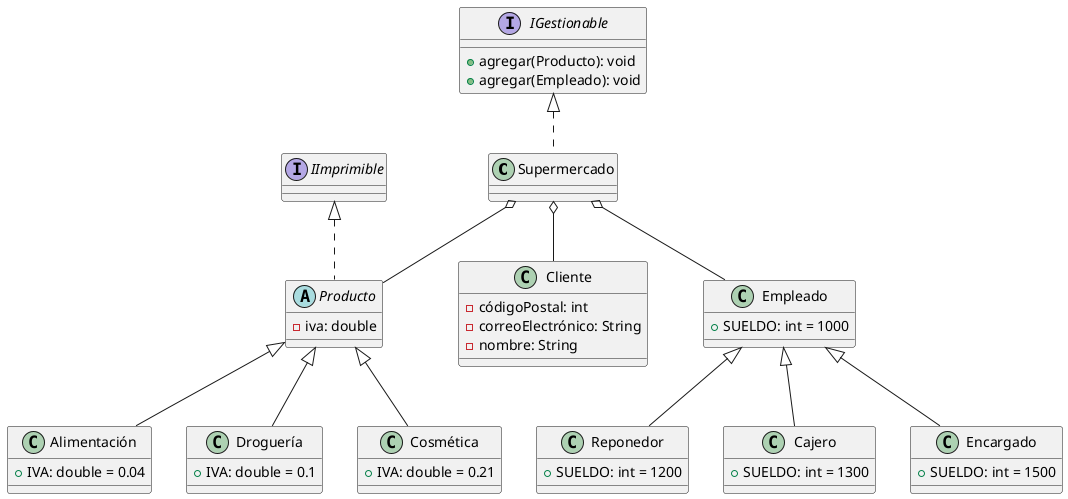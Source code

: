 @startuml

class Supermercado{
    
}

class Cliente{
    - códigoPostal: int
    - correoElectrónico: String
    - nombre: String
}

abstract class Producto{
    - iva: double
}

class Alimentación{
    + IVA: double = 0.04   
}

class Droguería{
    + IVA: double = 0.1    
}

class Cosmética{
    + IVA: double = 0.21    
}

class Empleado{
    + SUELDO: int = 1000
}

class Reponedor{
    + SUELDO: int = 1200
}

class Cajero{
    + SUELDO: int = 1300
}

class Encargado{
    + SUELDO: int = 1500   
}

interface IGestionable{
	+ agregar(Producto): void
    + agregar(Empleado): void
}

interface IImprimible{
    
}

Supermercado o-- Producto
Supermercado o-- Empleado
Supermercado o-- Cliente
Producto <|-- Alimentación
Producto <|-- Droguería
Producto <|-- Cosmética
Empleado <|-- Reponedor
Empleado <|-- Cajero
Empleado <|-- Encargado
IGestionable <|.. Supermercado
IImprimible <|.. Producto

@enduml